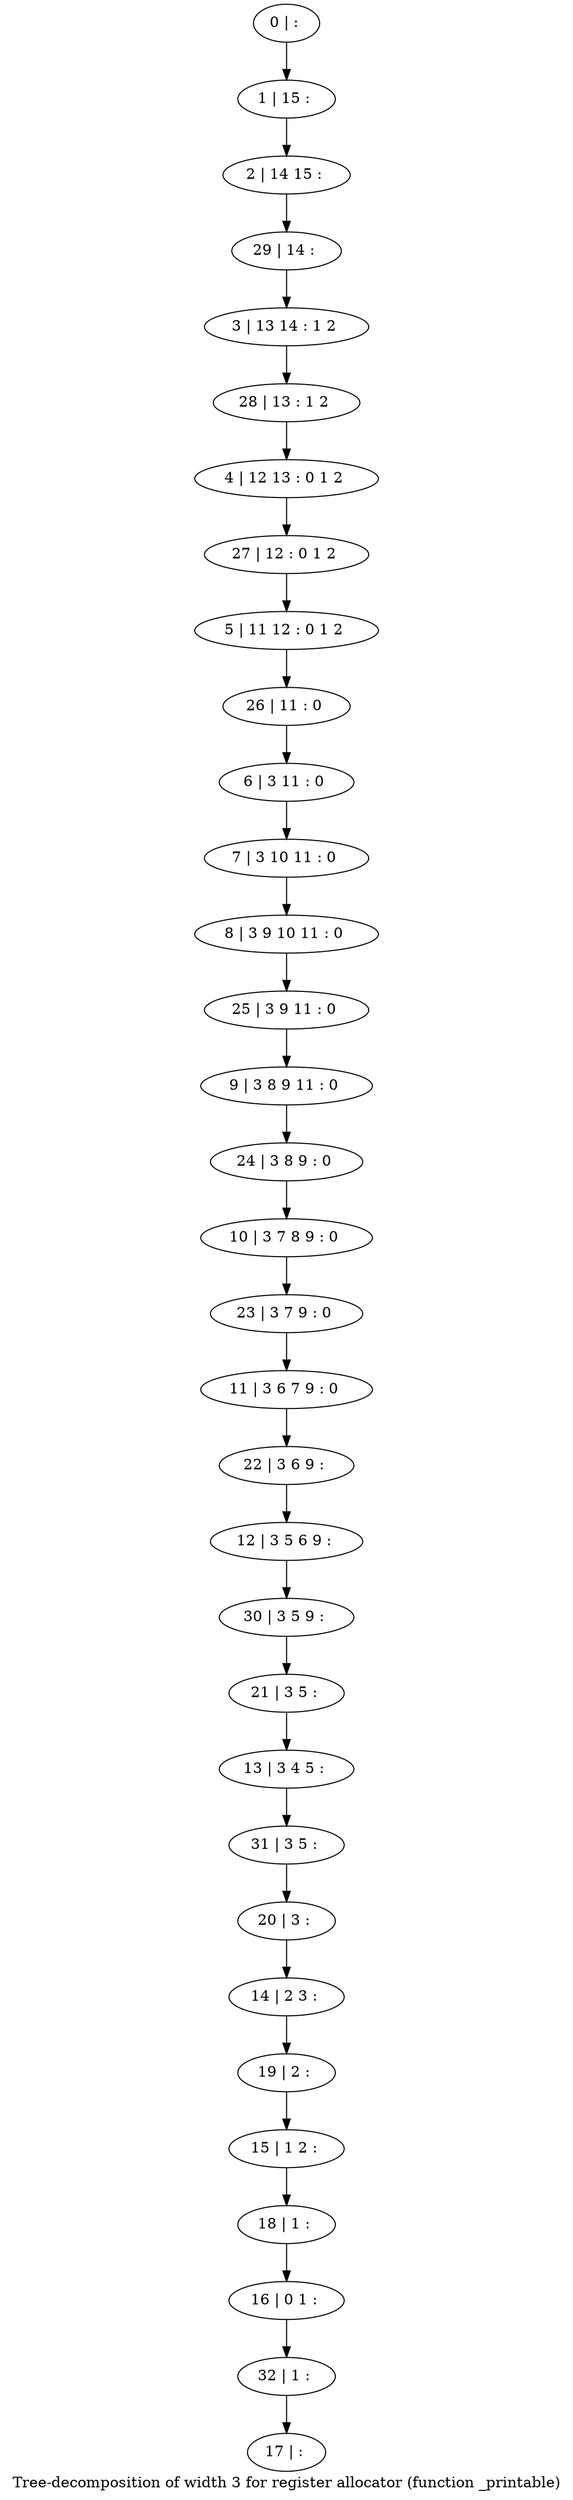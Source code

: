 digraph G {
graph [label="Tree-decomposition of width 3 for register allocator (function _printable)"]
0[label="0 | : "];
1[label="1 | 15 : "];
2[label="2 | 14 15 : "];
3[label="3 | 13 14 : 1 2 "];
4[label="4 | 12 13 : 0 1 2 "];
5[label="5 | 11 12 : 0 1 2 "];
6[label="6 | 3 11 : 0 "];
7[label="7 | 3 10 11 : 0 "];
8[label="8 | 3 9 10 11 : 0 "];
9[label="9 | 3 8 9 11 : 0 "];
10[label="10 | 3 7 8 9 : 0 "];
11[label="11 | 3 6 7 9 : 0 "];
12[label="12 | 3 5 6 9 : "];
13[label="13 | 3 4 5 : "];
14[label="14 | 2 3 : "];
15[label="15 | 1 2 : "];
16[label="16 | 0 1 : "];
17[label="17 | : "];
18[label="18 | 1 : "];
19[label="19 | 2 : "];
20[label="20 | 3 : "];
21[label="21 | 3 5 : "];
22[label="22 | 3 6 9 : "];
23[label="23 | 3 7 9 : 0 "];
24[label="24 | 3 8 9 : 0 "];
25[label="25 | 3 9 11 : 0 "];
26[label="26 | 11 : 0 "];
27[label="27 | 12 : 0 1 2 "];
28[label="28 | 13 : 1 2 "];
29[label="29 | 14 : "];
30[label="30 | 3 5 9 : "];
31[label="31 | 3 5 : "];
32[label="32 | 1 : "];
0->1 ;
1->2 ;
6->7 ;
7->8 ;
18->16 ;
15->18 ;
19->15 ;
14->19 ;
20->14 ;
21->13 ;
22->12 ;
11->22 ;
23->11 ;
10->23 ;
24->10 ;
9->24 ;
25->9 ;
8->25 ;
26->6 ;
5->26 ;
27->5 ;
4->27 ;
28->4 ;
3->28 ;
29->3 ;
2->29 ;
30->21 ;
12->30 ;
31->20 ;
13->31 ;
32->17 ;
16->32 ;
}
